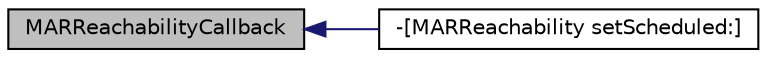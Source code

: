 digraph "MARReachabilityCallback"
{
  edge [fontname="Helvetica",fontsize="10",labelfontname="Helvetica",labelfontsize="10"];
  node [fontname="Helvetica",fontsize="10",shape=record];
  rankdir="LR";
  Node1 [label="MARReachabilityCallback",height=0.2,width=0.4,color="black", fillcolor="grey75", style="filled", fontcolor="black"];
  Node1 -> Node2 [dir="back",color="midnightblue",fontsize="10",style="solid",fontname="Helvetica"];
  Node2 [label="-[MARReachability setScheduled:]",height=0.2,width=0.4,color="black", fillcolor="white", style="filled",URL="$interface_m_a_r_reachability.html#a9fec680eafeaa0a2047b90c8507bba0d"];
}
